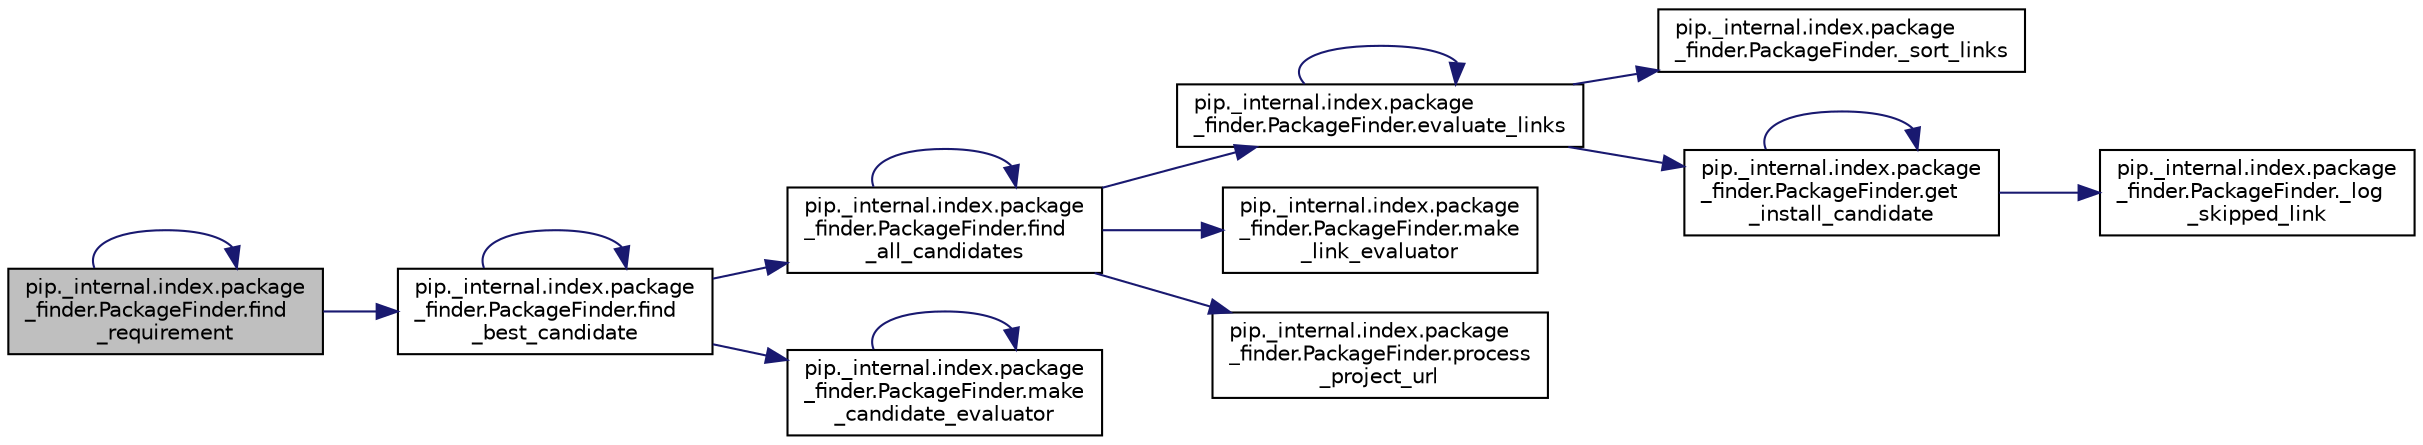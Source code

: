 digraph "pip._internal.index.package_finder.PackageFinder.find_requirement"
{
 // LATEX_PDF_SIZE
  edge [fontname="Helvetica",fontsize="10",labelfontname="Helvetica",labelfontsize="10"];
  node [fontname="Helvetica",fontsize="10",shape=record];
  rankdir="LR";
  Node1 [label="pip._internal.index.package\l_finder.PackageFinder.find\l_requirement",height=0.2,width=0.4,color="black", fillcolor="grey75", style="filled", fontcolor="black",tooltip=" "];
  Node1 -> Node2 [color="midnightblue",fontsize="10",style="solid",fontname="Helvetica"];
  Node2 [label="pip._internal.index.package\l_finder.PackageFinder.find\l_best_candidate",height=0.2,width=0.4,color="black", fillcolor="white", style="filled",URL="$da/d3f/classpip_1_1__internal_1_1index_1_1package__finder_1_1_package_finder.html#a488110fa8ac181309209b23f28c378ff",tooltip=" "];
  Node2 -> Node3 [color="midnightblue",fontsize="10",style="solid",fontname="Helvetica"];
  Node3 [label="pip._internal.index.package\l_finder.PackageFinder.find\l_all_candidates",height=0.2,width=0.4,color="black", fillcolor="white", style="filled",URL="$da/d3f/classpip_1_1__internal_1_1index_1_1package__finder_1_1_package_finder.html#a81c876ae9d3b91d9b0ca057cb90a61b8",tooltip=" "];
  Node3 -> Node4 [color="midnightblue",fontsize="10",style="solid",fontname="Helvetica"];
  Node4 [label="pip._internal.index.package\l_finder.PackageFinder.evaluate_links",height=0.2,width=0.4,color="black", fillcolor="white", style="filled",URL="$da/d3f/classpip_1_1__internal_1_1index_1_1package__finder_1_1_package_finder.html#ab8561590f1721e917b0926d264e0360f",tooltip=" "];
  Node4 -> Node5 [color="midnightblue",fontsize="10",style="solid",fontname="Helvetica"];
  Node5 [label="pip._internal.index.package\l_finder.PackageFinder._sort_links",height=0.2,width=0.4,color="black", fillcolor="white", style="filled",URL="$da/d3f/classpip_1_1__internal_1_1index_1_1package__finder_1_1_package_finder.html#a479074690805fd03f50054ccab01d94c",tooltip=" "];
  Node4 -> Node4 [color="midnightblue",fontsize="10",style="solid",fontname="Helvetica"];
  Node4 -> Node6 [color="midnightblue",fontsize="10",style="solid",fontname="Helvetica"];
  Node6 [label="pip._internal.index.package\l_finder.PackageFinder.get\l_install_candidate",height=0.2,width=0.4,color="black", fillcolor="white", style="filled",URL="$da/d3f/classpip_1_1__internal_1_1index_1_1package__finder_1_1_package_finder.html#ab9d9be97ac662fcb5616b8c687979cd0",tooltip=" "];
  Node6 -> Node7 [color="midnightblue",fontsize="10",style="solid",fontname="Helvetica"];
  Node7 [label="pip._internal.index.package\l_finder.PackageFinder._log\l_skipped_link",height=0.2,width=0.4,color="black", fillcolor="white", style="filled",URL="$da/d3f/classpip_1_1__internal_1_1index_1_1package__finder_1_1_package_finder.html#ad0b686264e392934ddd8d0b8b2bcf448",tooltip=" "];
  Node6 -> Node6 [color="midnightblue",fontsize="10",style="solid",fontname="Helvetica"];
  Node3 -> Node3 [color="midnightblue",fontsize="10",style="solid",fontname="Helvetica"];
  Node3 -> Node8 [color="midnightblue",fontsize="10",style="solid",fontname="Helvetica"];
  Node8 [label="pip._internal.index.package\l_finder.PackageFinder.make\l_link_evaluator",height=0.2,width=0.4,color="black", fillcolor="white", style="filled",URL="$da/d3f/classpip_1_1__internal_1_1index_1_1package__finder_1_1_package_finder.html#aa700a69dcbed4485a8c6ca1eb28c0c6e",tooltip=" "];
  Node3 -> Node9 [color="midnightblue",fontsize="10",style="solid",fontname="Helvetica"];
  Node9 [label="pip._internal.index.package\l_finder.PackageFinder.process\l_project_url",height=0.2,width=0.4,color="black", fillcolor="white", style="filled",URL="$da/d3f/classpip_1_1__internal_1_1index_1_1package__finder_1_1_package_finder.html#a47154b60c39e288293be5bdaf64bb097",tooltip=" "];
  Node2 -> Node2 [color="midnightblue",fontsize="10",style="solid",fontname="Helvetica"];
  Node2 -> Node10 [color="midnightblue",fontsize="10",style="solid",fontname="Helvetica"];
  Node10 [label="pip._internal.index.package\l_finder.PackageFinder.make\l_candidate_evaluator",height=0.2,width=0.4,color="black", fillcolor="white", style="filled",URL="$da/d3f/classpip_1_1__internal_1_1index_1_1package__finder_1_1_package_finder.html#a385e5519f6d0d446123e0ca8b65fa5e2",tooltip=" "];
  Node10 -> Node10 [color="midnightblue",fontsize="10",style="solid",fontname="Helvetica"];
  Node1 -> Node1 [color="midnightblue",fontsize="10",style="solid",fontname="Helvetica"];
}
